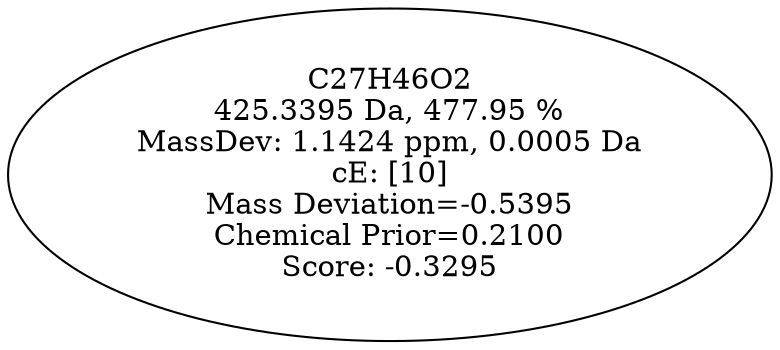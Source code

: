 strict digraph {
v1 [label="C27H46O2\n425.3395 Da, 477.95 %\nMassDev: 1.1424 ppm, 0.0005 Da\ncE: [10]\nMass Deviation=-0.5395\nChemical Prior=0.2100\nScore: -0.3295"];
}